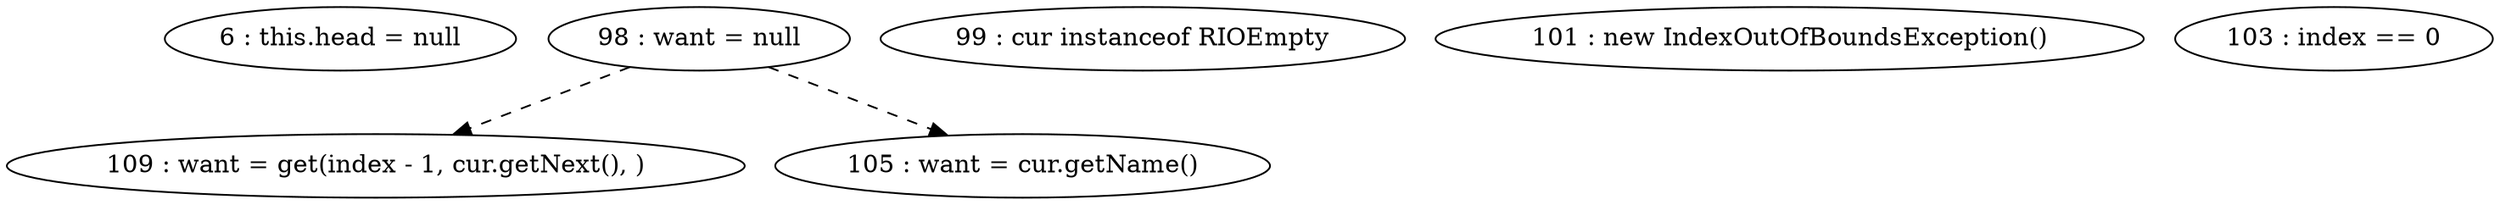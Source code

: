 digraph G {
"6 : this.head = null"
"98 : want = null"
"98 : want = null" -> "109 : want = get(index - 1, cur.getNext(), )" [style=dashed]
"98 : want = null" -> "105 : want = cur.getName()" [style=dashed]
"99 : cur instanceof RIOEmpty"
"101 : new IndexOutOfBoundsException()"
"103 : index == 0"
"105 : want = cur.getName()"
"109 : want = get(index - 1, cur.getNext(), )"
}